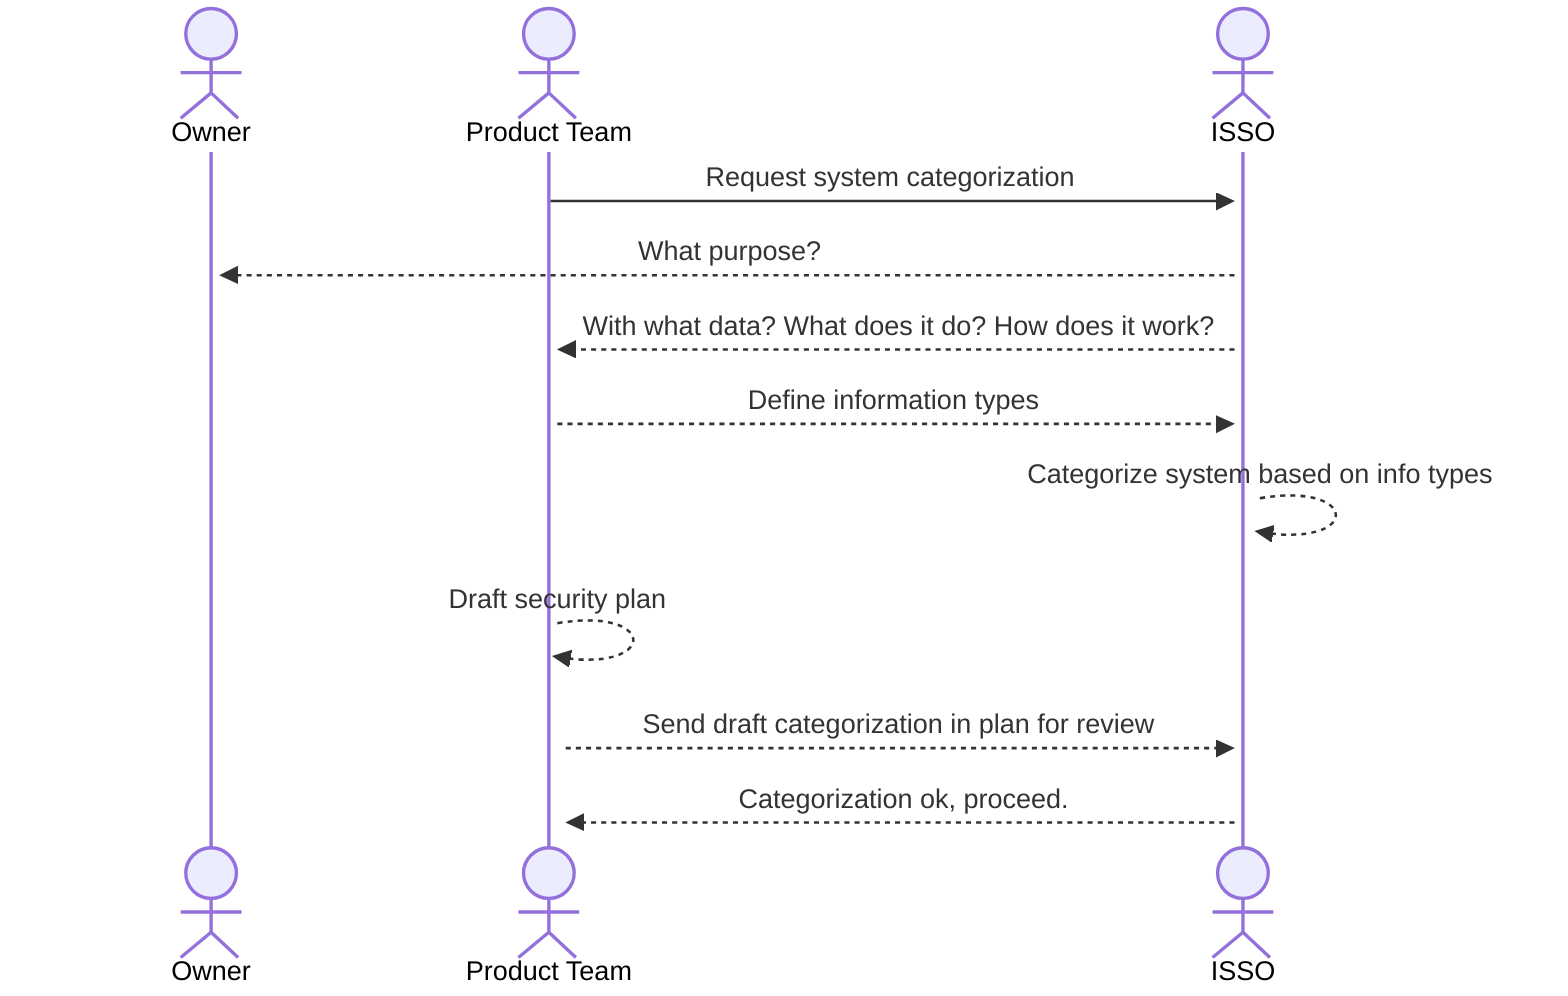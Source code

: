 sequenceDiagram
    actor Owner
    actor Product Team
    actor ISSO
    Product Team->>+ISSO: Request system categorization
    ISSO-->>+Owner: What purpose?
    ISSO-->>+Product Team: With what data? What does it do? How does it work?
    Product Team-->>+ISSO: Define information types
    ISSO-->>+ISSO: Categorize system based on info types
    Product Team-->>+Product Team: Draft security plan
    Product Team-->>+ISSO: Send draft categorization in plan for review
    ISSO-->>+Product Team: Categorization ok, proceed.